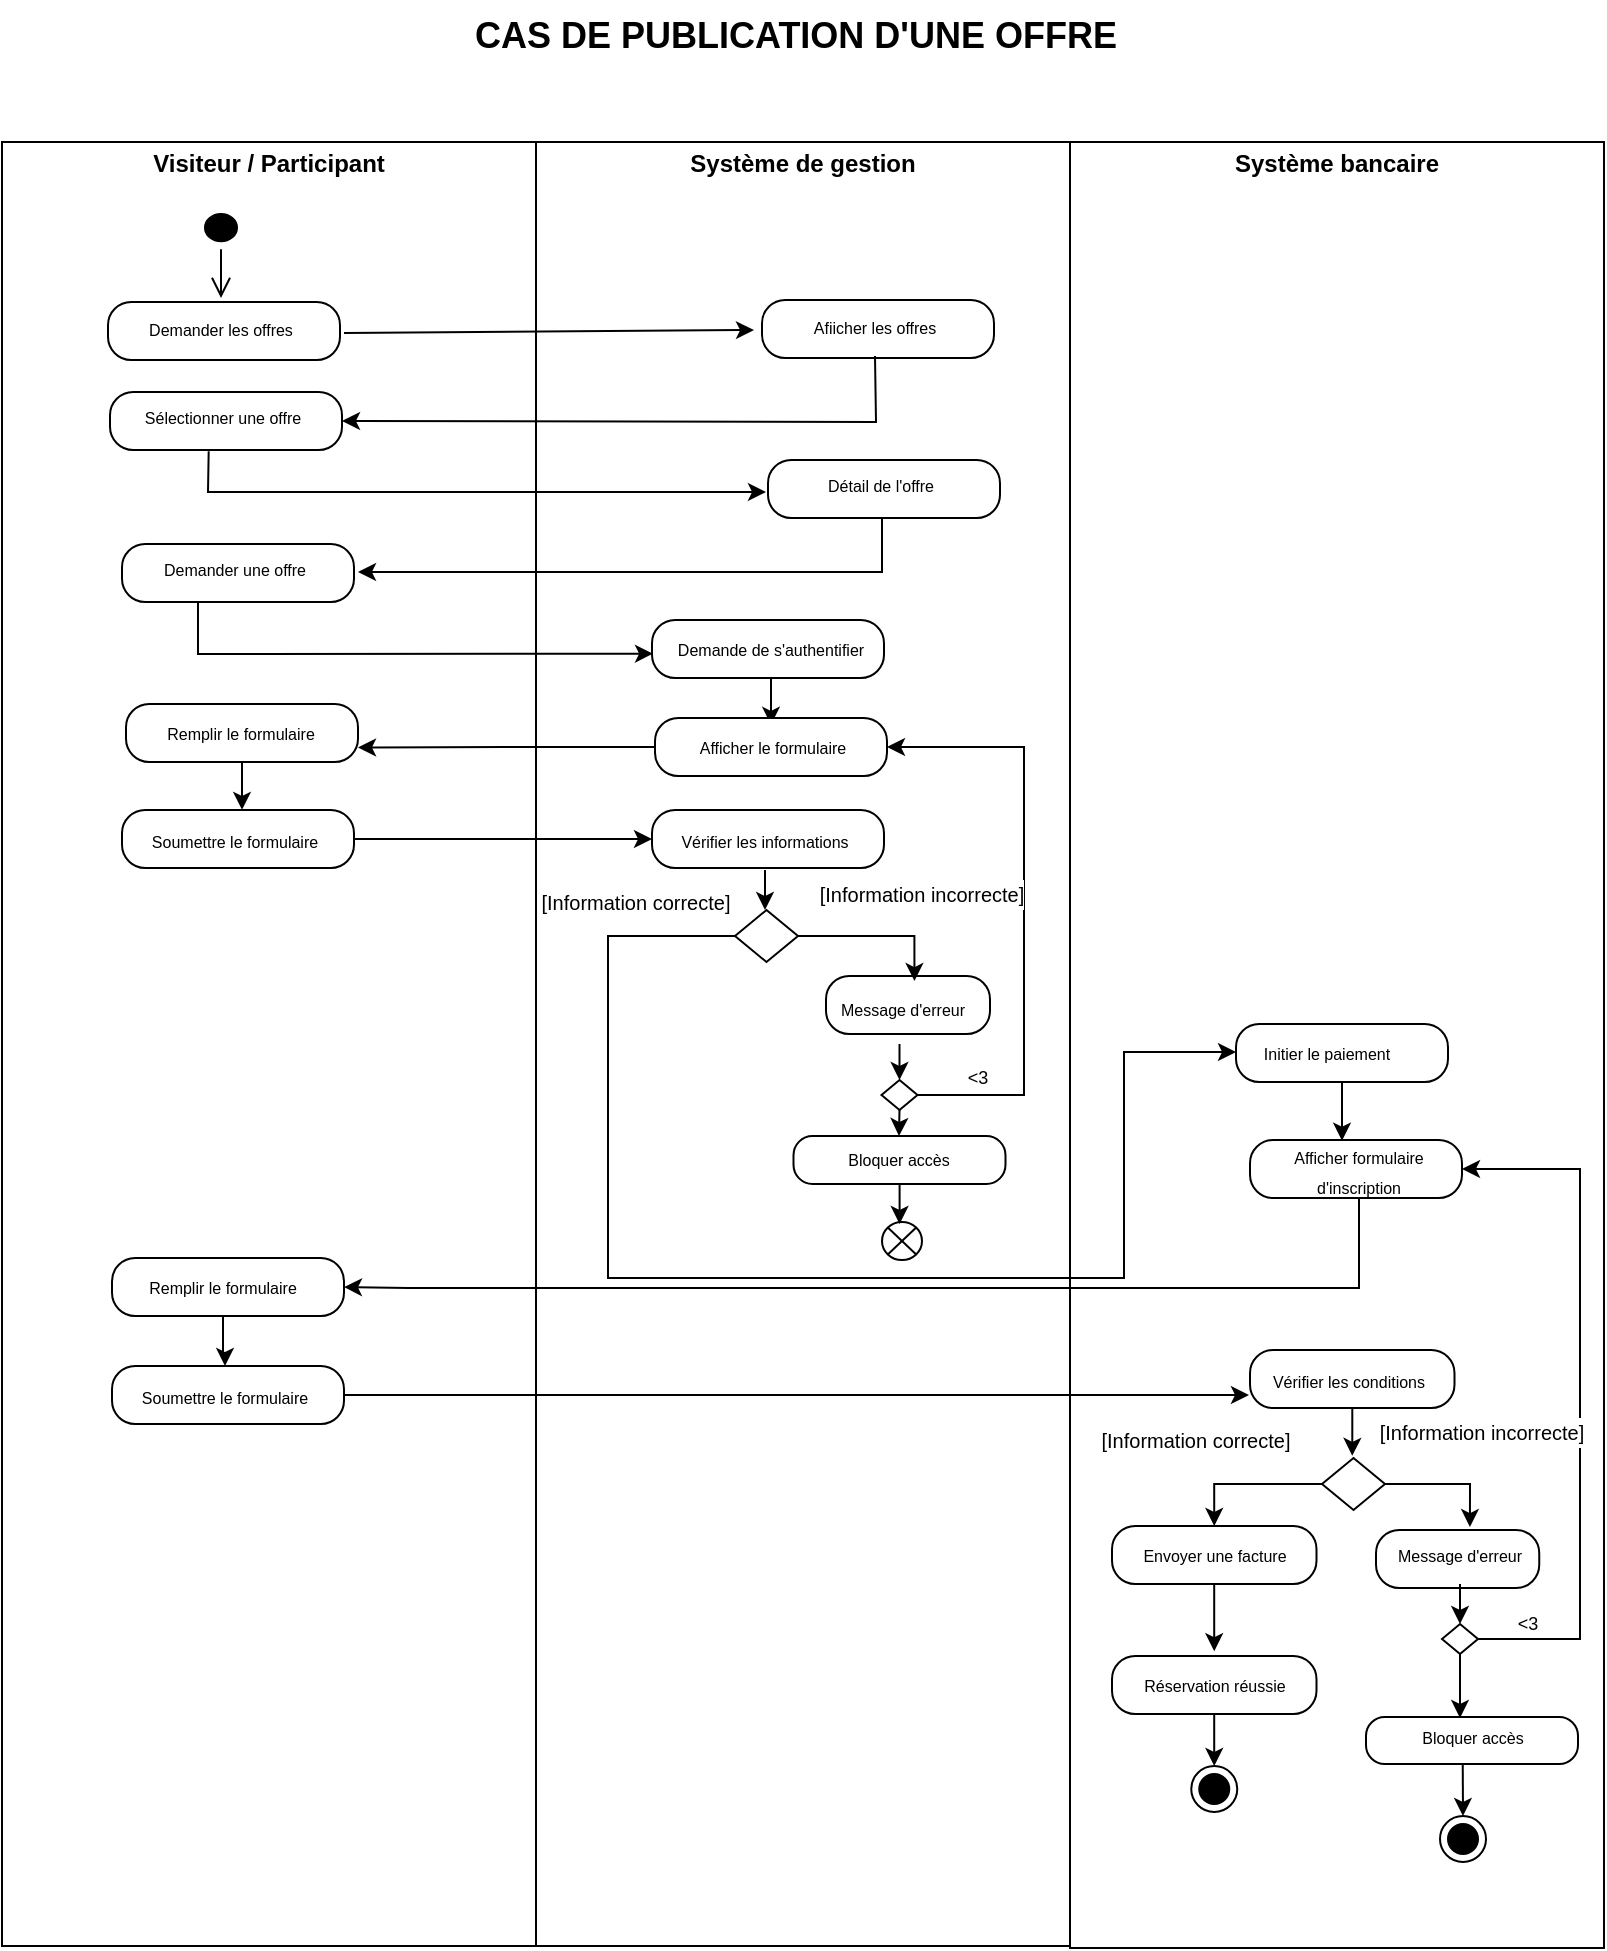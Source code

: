 <mxfile version="26.2.14">
  <diagram name="Page-1" id="e7e014a7-5840-1c2e-5031-d8a46d1fe8dd">
    <mxGraphModel dx="1299" dy="779" grid="0" gridSize="10" guides="1" tooltips="1" connect="1" arrows="1" fold="1" page="1" pageScale="1" pageWidth="827" pageHeight="1169" background="none" math="0" shadow="0">
      <root>
        <mxCell id="0" />
        <mxCell id="1" parent="0" />
        <mxCell id="_ejCU_rRlJFC165mmWsl-280" value="" style="rounded=1;whiteSpace=wrap;html=1;arcSize=40;fontColor=#000000;fillColor=light-dark(#FFFFFF,#FFFFFF);strokeColor=light-dark(#000000, #ff9090);fillStyle=solid;pointerEvents=0;align=center;verticalAlign=top;fontFamily=Helvetica;fontSize=12;labelBackgroundColor=light-dark(#000000,#000000);" parent="1" vertex="1">
          <mxGeometry x="829" y="614" width="106" height="29" as="geometry" />
        </mxCell>
        <mxCell id="_ejCU_rRlJFC165mmWsl-41" value="&lt;p style=&quot;margin:0px;margin-top:4px;text-align:center;&quot;&gt;&lt;b&gt;Visiteur / Participant&lt;/b&gt;&lt;/p&gt;" style="verticalAlign=top;align=left;overflow=fill;html=1;whiteSpace=wrap;movable=1;resizable=1;rotatable=1;deletable=1;editable=1;locked=0;connectable=1;" parent="1" vertex="1">
          <mxGeometry x="431" y="115" width="267" height="902" as="geometry" />
        </mxCell>
        <mxCell id="_ejCU_rRlJFC165mmWsl-43" value="&lt;p style=&quot;margin:0px;margin-top:4px;text-align:center;&quot;&gt;&lt;b&gt;Système de gestion&lt;/b&gt;&lt;/p&gt;" style="verticalAlign=top;align=left;overflow=fill;html=1;whiteSpace=wrap;movable=1;resizable=1;rotatable=1;deletable=1;editable=1;locked=0;connectable=1;" parent="1" vertex="1">
          <mxGeometry x="698" y="115" width="267" height="902" as="geometry" />
        </mxCell>
        <mxCell id="_ejCU_rRlJFC165mmWsl-52" value="" style="rounded=1;whiteSpace=wrap;html=1;arcSize=40;fontColor=#000000;fillColor=light-dark(#FFFFFF,#FFFFFF);strokeColor=light-dark(#000000, #ff9090);fillStyle=solid;pointerEvents=0;align=center;verticalAlign=top;fontFamily=Helvetica;fontSize=12;labelBackgroundColor=light-dark(#000000,#000000);" parent="1" vertex="1">
          <mxGeometry x="484" y="195" width="116" height="29" as="geometry" />
        </mxCell>
        <mxCell id="_ejCU_rRlJFC165mmWsl-48" value="" style="group;labelBackgroundColor=light-dark(#000000,#000000);fillColor=none;fillStyle=solid;imageAspect=1;" parent="1" vertex="1" connectable="0">
          <mxGeometry x="533" y="147" width="40" height="76" as="geometry" />
        </mxCell>
        <mxCell id="_ejCU_rRlJFC165mmWsl-46" value="" style="ellipse;html=1;shape=startState;fillColor=#000000;strokeColor=light-dark(#000000,#000000);labelBorderColor=default;" parent="_ejCU_rRlJFC165mmWsl-48" vertex="1">
          <mxGeometry x="-4.5" width="24" height="21.667" as="geometry" />
        </mxCell>
        <mxCell id="_ejCU_rRlJFC165mmWsl-47" value="" style="edgeStyle=orthogonalEdgeStyle;html=1;verticalAlign=bottom;endArrow=open;endSize=8;strokeColor=#000000;rounded=0;entryX=0.5;entryY=0;entryDx=0;entryDy=0;" parent="_ejCU_rRlJFC165mmWsl-48" source="_ejCU_rRlJFC165mmWsl-46" target="_ejCU_rRlJFC165mmWsl-54" edge="1">
          <mxGeometry relative="1" as="geometry">
            <mxPoint x="11" y="39" as="targetPoint" />
          </mxGeometry>
        </mxCell>
        <mxCell id="_ejCU_rRlJFC165mmWsl-54" value="&lt;font style=&quot;font-size: 8px;&quot;&gt;Demander les offres&lt;/font&gt;" style="text;html=1;align=center;verticalAlign=middle;whiteSpace=wrap;rounded=0;fontFamily=Helvetica;fontSize=12;fontColor=default;labelBackgroundColor=none;" parent="_ejCU_rRlJFC165mmWsl-48" vertex="1">
          <mxGeometry x="-39" y="46" width="93" height="30" as="geometry" />
        </mxCell>
        <mxCell id="_ejCU_rRlJFC165mmWsl-56" value="" style="endArrow=classic;html=1;rounded=0;fontFamily=Helvetica;fontSize=12;fontColor=default;labelBackgroundColor=light-dark(#000000,#000000);exitX=1;exitY=0.5;exitDx=0;exitDy=0;" parent="1" edge="1">
          <mxGeometry width="50" height="50" relative="1" as="geometry">
            <mxPoint x="602" y="210.5" as="sourcePoint" />
            <mxPoint x="807" y="209" as="targetPoint" />
          </mxGeometry>
        </mxCell>
        <mxCell id="_ejCU_rRlJFC165mmWsl-57" value="" style="rounded=1;whiteSpace=wrap;html=1;arcSize=40;fontColor=#000000;fillColor=light-dark(#FFFFFF,#FFFFFF);strokeColor=light-dark(#000000, #ff9090);fillStyle=solid;pointerEvents=0;align=center;verticalAlign=top;fontFamily=Helvetica;fontSize=12;labelBackgroundColor=light-dark(#000000,#000000);" parent="1" vertex="1">
          <mxGeometry x="811" y="194" width="116" height="29" as="geometry" />
        </mxCell>
        <mxCell id="_ejCU_rRlJFC165mmWsl-58" value="&lt;font style=&quot;font-size: 8px;&quot;&gt;Afiicher les offres&lt;/font&gt;" style="text;html=1;align=center;verticalAlign=middle;whiteSpace=wrap;rounded=0;fontFamily=Helvetica;fontSize=12;fontColor=default;labelBackgroundColor=none;" parent="1" vertex="1">
          <mxGeometry x="821" y="192" width="93" height="30" as="geometry" />
        </mxCell>
        <mxCell id="_ejCU_rRlJFC165mmWsl-59" value="" style="rounded=1;whiteSpace=wrap;html=1;arcSize=40;fontColor=#000000;fillColor=light-dark(#FFFFFF,#FFFFFF);strokeColor=light-dark(#000000, #ff9090);fillStyle=solid;pointerEvents=0;align=center;verticalAlign=top;fontFamily=Helvetica;fontSize=12;labelBackgroundColor=light-dark(#000000,#000000);" parent="1" vertex="1">
          <mxGeometry x="485" y="240" width="116" height="29" as="geometry" />
        </mxCell>
        <mxCell id="_ejCU_rRlJFC165mmWsl-60" value="&lt;font style=&quot;font-size: 8px;&quot;&gt;Sélectionner une offre&lt;/font&gt;" style="text;html=1;align=center;verticalAlign=middle;whiteSpace=wrap;rounded=0;fontFamily=Helvetica;fontSize=12;fontColor=default;labelBackgroundColor=none;" parent="1" vertex="1">
          <mxGeometry x="495" y="237" width="93" height="30" as="geometry" />
        </mxCell>
        <mxCell id="_ejCU_rRlJFC165mmWsl-62" value="" style="endArrow=classic;html=1;rounded=0;fontFamily=Helvetica;fontSize=12;fontColor=default;labelBackgroundColor=light-dark(#000000,#000000);entryX=1;entryY=0.5;entryDx=0;entryDy=0;exitX=0.5;exitY=1;exitDx=0;exitDy=0;" parent="1" source="_ejCU_rRlJFC165mmWsl-58" target="_ejCU_rRlJFC165mmWsl-59" edge="1">
          <mxGeometry width="50" height="50" relative="1" as="geometry">
            <mxPoint x="755" y="327" as="sourcePoint" />
            <mxPoint x="805" y="277" as="targetPoint" />
            <Array as="points">
              <mxPoint x="868" y="255" />
            </Array>
          </mxGeometry>
        </mxCell>
        <mxCell id="_ejCU_rRlJFC165mmWsl-63" value="" style="endArrow=classic;html=1;rounded=0;fontFamily=Helvetica;fontSize=12;fontColor=default;labelBackgroundColor=light-dark(#000000,#000000);exitX=0.423;exitY=1.087;exitDx=0;exitDy=0;exitPerimeter=0;" parent="1" source="_ejCU_rRlJFC165mmWsl-60" edge="1">
          <mxGeometry width="50" height="50" relative="1" as="geometry">
            <mxPoint x="548.998" y="289" as="sourcePoint" />
            <mxPoint x="813" y="290" as="targetPoint" />
            <Array as="points">
              <mxPoint x="534" y="290" />
            </Array>
          </mxGeometry>
        </mxCell>
        <mxCell id="_ejCU_rRlJFC165mmWsl-64" value="" style="rounded=1;whiteSpace=wrap;html=1;arcSize=40;fontColor=#000000;fillColor=light-dark(#FFFFFF,#FFFFFF);strokeColor=light-dark(#000000, #ff9090);fillStyle=solid;pointerEvents=0;align=center;verticalAlign=top;fontFamily=Helvetica;fontSize=12;labelBackgroundColor=light-dark(#000000,#000000);" parent="1" vertex="1">
          <mxGeometry x="814" y="274" width="116" height="29" as="geometry" />
        </mxCell>
        <mxCell id="_ejCU_rRlJFC165mmWsl-65" value="&lt;font style=&quot;font-size: 8px;&quot;&gt;Détail de l&#39;offre&lt;/font&gt;" style="text;html=1;align=center;verticalAlign=middle;whiteSpace=wrap;rounded=0;fontFamily=Helvetica;fontSize=12;fontColor=default;labelBackgroundColor=none;" parent="1" vertex="1">
          <mxGeometry x="824" y="271" width="93" height="30" as="geometry" />
        </mxCell>
        <mxCell id="_ejCU_rRlJFC165mmWsl-67" value="" style="endArrow=classic;html=1;rounded=0;fontFamily=Helvetica;fontSize=12;fontColor=default;labelBackgroundColor=light-dark(#000000,#000000);" parent="1" edge="1">
          <mxGeometry width="50" height="50" relative="1" as="geometry">
            <mxPoint x="871" y="303" as="sourcePoint" />
            <mxPoint x="609" y="330" as="targetPoint" />
            <Array as="points">
              <mxPoint x="871" y="330" />
            </Array>
          </mxGeometry>
        </mxCell>
        <mxCell id="_ejCU_rRlJFC165mmWsl-68" value="" style="rounded=1;whiteSpace=wrap;html=1;arcSize=40;fontColor=#000000;fillColor=light-dark(#FFFFFF,#FFFFFF);strokeColor=light-dark(#000000, #ff9090);fillStyle=solid;pointerEvents=0;align=center;verticalAlign=top;fontFamily=Helvetica;fontSize=12;labelBackgroundColor=light-dark(#000000,#000000);" parent="1" vertex="1">
          <mxGeometry x="491" y="316" width="116" height="29" as="geometry" />
        </mxCell>
        <mxCell id="_ejCU_rRlJFC165mmWsl-69" value="&lt;font style=&quot;font-size: 8px;&quot;&gt;Demander une offre&lt;/font&gt;" style="text;html=1;align=center;verticalAlign=middle;whiteSpace=wrap;rounded=0;fontFamily=Helvetica;fontSize=12;fontColor=default;labelBackgroundColor=none;" parent="1" vertex="1">
          <mxGeometry x="501" y="313" width="93" height="30" as="geometry" />
        </mxCell>
        <mxCell id="_ejCU_rRlJFC165mmWsl-70" value="" style="endArrow=classic;html=1;rounded=0;fontFamily=Helvetica;fontSize=12;fontColor=default;labelBackgroundColor=light-dark(#000000,#000000);exitX=0.301;exitY=1.067;exitDx=0;exitDy=0;exitPerimeter=0;" parent="1" source="_ejCU_rRlJFC165mmWsl-69" edge="1">
          <mxGeometry width="50" height="50" relative="1" as="geometry">
            <mxPoint x="478.003" y="343.0" as="sourcePoint" />
            <mxPoint x="756.5" y="370.82" as="targetPoint" />
            <Array as="points">
              <mxPoint x="529" y="371" />
            </Array>
          </mxGeometry>
        </mxCell>
        <mxCell id="_ejCU_rRlJFC165mmWsl-71" value="" style="rounded=1;whiteSpace=wrap;html=1;arcSize=40;fontColor=#000000;fillColor=light-dark(#FFFFFF,#FFFFFF);strokeColor=light-dark(#000000, #ff9090);fillStyle=solid;pointerEvents=0;align=center;verticalAlign=top;fontFamily=Helvetica;fontSize=12;labelBackgroundColor=light-dark(#000000,#000000);" parent="1" vertex="1">
          <mxGeometry x="756" y="354" width="116" height="29" as="geometry" />
        </mxCell>
        <mxCell id="_ejCU_rRlJFC165mmWsl-219" style="edgeStyle=orthogonalEdgeStyle;rounded=0;orthogonalLoop=1;jettySize=auto;html=1;fontFamily=Helvetica;fontSize=12;fontColor=default;labelBackgroundColor=light-dark(#000000,#000000);" parent="1" source="_ejCU_rRlJFC165mmWsl-72" edge="1">
          <mxGeometry relative="1" as="geometry">
            <mxPoint x="815.5" y="406.406" as="targetPoint" />
          </mxGeometry>
        </mxCell>
        <mxCell id="_ejCU_rRlJFC165mmWsl-72" value="&lt;font style=&quot;font-size: 8px;&quot;&gt;Demande de s&#39;authentifier&lt;/font&gt;" style="text;html=1;align=center;verticalAlign=middle;whiteSpace=wrap;rounded=0;fontFamily=Helvetica;fontSize=12;fontColor=default;labelBackgroundColor=none;" parent="1" vertex="1">
          <mxGeometry x="764" y="353" width="103" height="30" as="geometry" />
        </mxCell>
        <mxCell id="_ejCU_rRlJFC165mmWsl-223" style="edgeStyle=orthogonalEdgeStyle;rounded=0;orthogonalLoop=1;jettySize=auto;html=1;fontFamily=Helvetica;fontSize=12;fontColor=default;labelBackgroundColor=light-dark(#000000,#000000);" parent="1" source="_ejCU_rRlJFC165mmWsl-79" edge="1">
          <mxGeometry relative="1" as="geometry">
            <mxPoint x="551.0" y="448.935" as="targetPoint" />
          </mxGeometry>
        </mxCell>
        <mxCell id="_ejCU_rRlJFC165mmWsl-79" value="" style="rounded=1;whiteSpace=wrap;html=1;arcSize=40;fontColor=#000000;fillColor=light-dark(#FFFFFF,#FFFFFF);strokeColor=light-dark(#000000, #ff9090);fillStyle=solid;pointerEvents=0;align=center;verticalAlign=top;fontFamily=Helvetica;fontSize=12;labelBackgroundColor=light-dark(#000000,#000000);" parent="1" vertex="1">
          <mxGeometry x="493" y="396" width="116" height="29" as="geometry" />
        </mxCell>
        <mxCell id="_ejCU_rRlJFC165mmWsl-80" value="&lt;font style=&quot;font-size: 8px;&quot;&gt;Remplir le formulaire&lt;/font&gt;" style="text;html=1;align=center;verticalAlign=middle;whiteSpace=wrap;rounded=0;fontFamily=Helvetica;fontSize=12;fontColor=default;labelBackgroundColor=none;" parent="1" vertex="1">
          <mxGeometry x="503.5" y="395" width="93" height="30" as="geometry" />
        </mxCell>
        <mxCell id="_ejCU_rRlJFC165mmWsl-95" value="" style="rounded=1;whiteSpace=wrap;html=1;arcSize=40;fontColor=#000000;fillColor=light-dark(#FFFFFF,#FFFFFF);strokeColor=light-dark(#000000, #ff9090);fillStyle=solid;pointerEvents=0;align=center;verticalAlign=top;fontFamily=Helvetica;fontSize=12;labelBackgroundColor=light-dark(#000000,#000000);" parent="1" vertex="1">
          <mxGeometry x="486" y="673" width="116" height="29" as="geometry" />
        </mxCell>
        <mxCell id="_ejCU_rRlJFC165mmWsl-114" style="edgeStyle=orthogonalEdgeStyle;rounded=0;orthogonalLoop=1;jettySize=auto;html=1;fontFamily=Helvetica;fontSize=12;fontColor=default;labelBackgroundColor=light-dark(#000000,#000000);entryX=0.5;entryY=0;entryDx=0;entryDy=0;" parent="1" source="_ejCU_rRlJFC165mmWsl-93" target="_ejCU_rRlJFC165mmWsl-113" edge="1">
          <mxGeometry relative="1" as="geometry">
            <mxPoint x="541.5" y="733.421" as="targetPoint" />
          </mxGeometry>
        </mxCell>
        <mxCell id="_ejCU_rRlJFC165mmWsl-93" value="&lt;font style=&quot;font-size: 8px;&quot;&gt;Remplir le formulaire&lt;/font&gt;" style="text;html=1;align=center;verticalAlign=middle;whiteSpace=wrap;rounded=0;fontFamily=Helvetica;fontSize=12;fontColor=default;labelBackgroundColor=none;" parent="1" vertex="1">
          <mxGeometry x="495" y="672" width="93" height="30" as="geometry" />
        </mxCell>
        <mxCell id="_ejCU_rRlJFC165mmWsl-112" value="" style="rounded=1;whiteSpace=wrap;html=1;arcSize=40;fontColor=#000000;fillColor=light-dark(#FFFFFF,#FFFFFF);strokeColor=light-dark(#000000, #ff9090);fillStyle=solid;pointerEvents=0;align=center;verticalAlign=top;fontFamily=Helvetica;fontSize=12;labelBackgroundColor=light-dark(#000000,#000000);" parent="1" vertex="1">
          <mxGeometry x="486" y="727" width="116" height="29" as="geometry" />
        </mxCell>
        <mxCell id="_ejCU_rRlJFC165mmWsl-113" value="&lt;font style=&quot;font-size: 8px;&quot;&gt;Soumettre le formulaire&lt;/font&gt;" style="text;html=1;align=center;verticalAlign=middle;whiteSpace=wrap;rounded=0;fontFamily=Helvetica;fontSize=12;fontColor=default;labelBackgroundColor=none;" parent="1" vertex="1">
          <mxGeometry x="496" y="727" width="93" height="30" as="geometry" />
        </mxCell>
        <mxCell id="_ejCU_rRlJFC165mmWsl-120" value="&lt;p style=&quot;margin:0px;margin-top:4px;text-align:center;&quot;&gt;&lt;b&gt;Système bancaire&lt;/b&gt;&lt;/p&gt;" style="verticalAlign=top;align=left;overflow=fill;html=1;whiteSpace=wrap;movable=1;resizable=1;rotatable=1;deletable=1;editable=1;locked=0;connectable=1;" parent="1" vertex="1">
          <mxGeometry x="965" y="115" width="267" height="903" as="geometry" />
        </mxCell>
        <mxCell id="_ejCU_rRlJFC165mmWsl-173" style="edgeStyle=orthogonalEdgeStyle;rounded=0;orthogonalLoop=1;jettySize=auto;html=1;fontFamily=Helvetica;fontSize=12;fontColor=default;labelBackgroundColor=light-dark(#000000,#000000);" parent="1" source="_ejCU_rRlJFC165mmWsl-167" edge="1">
          <mxGeometry relative="1" as="geometry">
            <mxPoint x="1101.0" y="614.365" as="targetPoint" />
          </mxGeometry>
        </mxCell>
        <mxCell id="_ejCU_rRlJFC165mmWsl-167" value="" style="rounded=1;whiteSpace=wrap;html=1;arcSize=40;fontColor=#000000;fillColor=light-dark(#FFFFFF,#FFFFFF);strokeColor=light-dark(#000000, #ff9090);fillStyle=solid;pointerEvents=0;align=center;verticalAlign=top;fontFamily=Helvetica;fontSize=12;labelBackgroundColor=light-dark(#000000,#000000);" parent="1" vertex="1">
          <mxGeometry x="1048" y="556" width="106" height="29" as="geometry" />
        </mxCell>
        <mxCell id="_ejCU_rRlJFC165mmWsl-168" value="&lt;font style=&quot;font-size: 8px;&quot;&gt;Initier le paiement&lt;/font&gt;" style="text;html=1;align=center;verticalAlign=middle;whiteSpace=wrap;rounded=0;fontFamily=Helvetica;fontSize=12;fontColor=default;labelBackgroundColor=none;" parent="1" vertex="1">
          <mxGeometry x="1048" y="555" width="91" height="30" as="geometry" />
        </mxCell>
        <mxCell id="_ejCU_rRlJFC165mmWsl-201" style="edgeStyle=orthogonalEdgeStyle;rounded=0;orthogonalLoop=1;jettySize=auto;html=1;fontFamily=Helvetica;fontSize=12;fontColor=default;labelBackgroundColor=light-dark(#000000,#000000);exitX=0.5;exitY=1;exitDx=0;exitDy=0;entryX=1;entryY=0.5;entryDx=0;entryDy=0;" parent="1" source="_ejCU_rRlJFC165mmWsl-170" target="_ejCU_rRlJFC165mmWsl-95" edge="1">
          <mxGeometry relative="1" as="geometry">
            <mxPoint x="642" y="696" as="targetPoint" />
            <mxPoint x="1110.62" y="653.867" as="sourcePoint" />
            <Array as="points">
              <mxPoint x="1109" y="688" />
              <mxPoint x="634" y="688" />
            </Array>
          </mxGeometry>
        </mxCell>
        <mxCell id="_ejCU_rRlJFC165mmWsl-172" value="" style="rounded=1;whiteSpace=wrap;html=1;arcSize=40;fontColor=#000000;fillColor=light-dark(#FFFFFF,#FFFFFF);strokeColor=light-dark(#000000, #ff9090);fillStyle=solid;pointerEvents=0;align=center;verticalAlign=top;fontFamily=Helvetica;fontSize=12;labelBackgroundColor=light-dark(#000000,#000000);" parent="1" vertex="1">
          <mxGeometry x="1055" y="614" width="106" height="29" as="geometry" />
        </mxCell>
        <mxCell id="_ejCU_rRlJFC165mmWsl-170" value="&lt;font style=&quot;font-size: 8px;&quot;&gt;Afficher formulaire d&#39;inscription&lt;/font&gt;" style="text;html=1;align=center;verticalAlign=middle;whiteSpace=wrap;rounded=0;fontFamily=Helvetica;fontSize=12;fontColor=default;labelBackgroundColor=none;" parent="1" vertex="1">
          <mxGeometry x="1058" y="616" width="103" height="25" as="geometry" />
        </mxCell>
        <mxCell id="_ejCU_rRlJFC165mmWsl-188" value="&lt;font style=&quot;font-size: 9px;&quot;&gt;&amp;lt;3&lt;/font&gt;" style="text;html=1;align=center;verticalAlign=middle;whiteSpace=wrap;rounded=0;fontFamily=Helvetica;fontSize=12;labelBackgroundColor=light-dark(#ffffff, #000000);fillColor=light-dark(#ffffff, #ededed);" parent="1" vertex="1">
          <mxGeometry x="898" y="575" width="41.5" height="13" as="geometry" />
        </mxCell>
        <mxCell id="_ejCU_rRlJFC165mmWsl-259" style="edgeStyle=orthogonalEdgeStyle;rounded=0;orthogonalLoop=1;jettySize=auto;html=1;fontFamily=Helvetica;fontSize=12;fontColor=default;labelBackgroundColor=light-dark(#000000,#000000);" parent="1" source="_ejCU_rRlJFC165mmWsl-203" edge="1">
          <mxGeometry relative="1" as="geometry">
            <mxPoint x="1106.125" y="771.923" as="targetPoint" />
          </mxGeometry>
        </mxCell>
        <mxCell id="_ejCU_rRlJFC165mmWsl-203" value="" style="rounded=1;whiteSpace=wrap;html=1;arcSize=40;fontColor=#000000;fillColor=light-dark(#FFFFFF,#FFFFFF);strokeColor=light-dark(#000000, #ff9090);fillStyle=solid;pointerEvents=0;align=center;verticalAlign=top;fontFamily=Helvetica;fontSize=12;labelBackgroundColor=light-dark(#000000,#000000);" parent="1" vertex="1">
          <mxGeometry x="1055" y="719" width="102.25" height="29" as="geometry" />
        </mxCell>
        <mxCell id="_ejCU_rRlJFC165mmWsl-205" value="&lt;font style=&quot;font-size: 8px;&quot;&gt;Vérifier les conditions&lt;/font&gt;" style="text;html=1;align=center;verticalAlign=middle;whiteSpace=wrap;rounded=0;fontFamily=Helvetica;fontSize=12;fontColor=default;labelBackgroundColor=none;" parent="1" vertex="1">
          <mxGeometry x="1058" y="723" width="93" height="21" as="geometry" />
        </mxCell>
        <mxCell id="_ejCU_rRlJFC165mmWsl-222" style="edgeStyle=orthogonalEdgeStyle;rounded=0;orthogonalLoop=1;jettySize=auto;html=1;entryX=1;entryY=0.75;entryDx=0;entryDy=0;fontFamily=Helvetica;fontSize=12;fontColor=default;labelBackgroundColor=light-dark(#000000,#000000);" parent="1" source="_ejCU_rRlJFC165mmWsl-220" target="_ejCU_rRlJFC165mmWsl-79" edge="1">
          <mxGeometry relative="1" as="geometry" />
        </mxCell>
        <mxCell id="_ejCU_rRlJFC165mmWsl-220" value="" style="rounded=1;whiteSpace=wrap;html=1;arcSize=40;fontColor=#000000;fillColor=light-dark(#FFFFFF,#FFFFFF);strokeColor=light-dark(#000000, #ff9090);fillStyle=solid;pointerEvents=0;align=center;verticalAlign=top;fontFamily=Helvetica;fontSize=12;labelBackgroundColor=light-dark(#000000,#000000);" parent="1" vertex="1">
          <mxGeometry x="757.5" y="403" width="116" height="29" as="geometry" />
        </mxCell>
        <mxCell id="_ejCU_rRlJFC165mmWsl-221" value="&lt;font style=&quot;font-size: 8px;&quot;&gt;Afficher le formulaire&lt;/font&gt;" style="text;html=1;align=center;verticalAlign=middle;whiteSpace=wrap;rounded=0;fontFamily=Helvetica;fontSize=12;fontColor=default;labelBackgroundColor=none;" parent="1" vertex="1">
          <mxGeometry x="764.5" y="402" width="103" height="30" as="geometry" />
        </mxCell>
        <mxCell id="_ejCU_rRlJFC165mmWsl-234" style="edgeStyle=orthogonalEdgeStyle;rounded=0;orthogonalLoop=1;jettySize=auto;html=1;entryX=0;entryY=0.5;entryDx=0;entryDy=0;fontFamily=Helvetica;fontSize=12;fontColor=default;labelBackgroundColor=light-dark(#000000,#000000);" parent="1" source="_ejCU_rRlJFC165mmWsl-227" target="_ejCU_rRlJFC165mmWsl-232" edge="1">
          <mxGeometry relative="1" as="geometry" />
        </mxCell>
        <mxCell id="_ejCU_rRlJFC165mmWsl-227" value="" style="rounded=1;whiteSpace=wrap;html=1;arcSize=40;fontColor=#000000;fillColor=light-dark(#FFFFFF,#FFFFFF);strokeColor=light-dark(#000000, #ff9090);fillStyle=solid;pointerEvents=0;align=center;verticalAlign=top;fontFamily=Helvetica;fontSize=12;labelBackgroundColor=light-dark(#000000,#000000);" parent="1" vertex="1">
          <mxGeometry x="491" y="449" width="116" height="29" as="geometry" />
        </mxCell>
        <mxCell id="_ejCU_rRlJFC165mmWsl-228" value="&lt;font style=&quot;font-size: 8px;&quot;&gt;Soumettre le formulaire&lt;/font&gt;" style="text;html=1;align=center;verticalAlign=middle;whiteSpace=wrap;rounded=0;fontFamily=Helvetica;fontSize=12;fontColor=default;labelBackgroundColor=none;" parent="1" vertex="1">
          <mxGeometry x="501" y="449" width="93" height="30" as="geometry" />
        </mxCell>
        <mxCell id="_ejCU_rRlJFC165mmWsl-232" value="" style="rounded=1;whiteSpace=wrap;html=1;arcSize=40;fontColor=#000000;fillColor=light-dark(#FFFFFF,#FFFFFF);strokeColor=light-dark(#000000, #ff9090);fillStyle=solid;pointerEvents=0;align=center;verticalAlign=top;fontFamily=Helvetica;fontSize=12;labelBackgroundColor=light-dark(#000000,#000000);" parent="1" vertex="1">
          <mxGeometry x="756" y="449" width="116" height="29" as="geometry" />
        </mxCell>
        <mxCell id="_ejCU_rRlJFC165mmWsl-248" style="edgeStyle=orthogonalEdgeStyle;rounded=0;orthogonalLoop=1;jettySize=auto;html=1;entryX=0.5;entryY=0;entryDx=0;entryDy=0;fontFamily=Helvetica;fontSize=12;fontColor=default;labelBackgroundColor=light-dark(#000000,#000000);" parent="1" source="_ejCU_rRlJFC165mmWsl-233" target="_ejCU_rRlJFC165mmWsl-235" edge="1">
          <mxGeometry relative="1" as="geometry" />
        </mxCell>
        <mxCell id="_ejCU_rRlJFC165mmWsl-233" value="&lt;font style=&quot;font-size: 8px;&quot;&gt;Vérifier les informations&lt;/font&gt;" style="text;html=1;align=center;verticalAlign=middle;whiteSpace=wrap;rounded=0;fontFamily=Helvetica;fontSize=12;fontColor=default;labelBackgroundColor=none;" parent="1" vertex="1">
          <mxGeometry x="766" y="449" width="93" height="30" as="geometry" />
        </mxCell>
        <mxCell id="_ejCU_rRlJFC165mmWsl-253" style="edgeStyle=orthogonalEdgeStyle;rounded=0;orthogonalLoop=1;jettySize=auto;html=1;entryX=0;entryY=0.5;entryDx=0;entryDy=0;fontFamily=Helvetica;fontSize=12;fontColor=default;labelBackgroundColor=light-dark(#000000,#000000);exitX=0;exitY=0.5;exitDx=0;exitDy=0;" parent="1" edge="1">
          <mxGeometry relative="1" as="geometry">
            <mxPoint x="797.5" y="512.03" as="sourcePoint" />
            <mxPoint x="1048" y="570.03" as="targetPoint" />
            <Array as="points">
              <mxPoint x="734" y="512" />
              <mxPoint x="734" y="683" />
              <mxPoint x="992" y="683" />
              <mxPoint x="992" y="570" />
            </Array>
          </mxGeometry>
        </mxCell>
        <mxCell id="_ejCU_rRlJFC165mmWsl-235" value="" style="rhombus;whiteSpace=wrap;html=1;fontColor=#000000;fillColor=#FFFFFF;strokeColor=#000000;fillStyle=solid;pointerEvents=0;align=center;verticalAlign=top;fontFamily=Helvetica;fontSize=12;labelBackgroundColor=light-dark(#000000,#000000);" parent="1" vertex="1">
          <mxGeometry x="797.5" y="499" width="31.5" height="26" as="geometry" />
        </mxCell>
        <mxCell id="_ejCU_rRlJFC165mmWsl-237" value="" style="rounded=1;whiteSpace=wrap;html=1;arcSize=40;fontColor=#000000;fillColor=light-dark(#FFFFFF,#FFFFFF);strokeColor=light-dark(#000000, #ff9090);fillStyle=solid;pointerEvents=0;align=center;verticalAlign=top;fontFamily=Helvetica;fontSize=12;labelBackgroundColor=light-dark(#000000,#000000);" parent="1" vertex="1">
          <mxGeometry x="843" y="532" width="82" height="29" as="geometry" />
        </mxCell>
        <mxCell id="_ejCU_rRlJFC165mmWsl-238" style="edgeStyle=orthogonalEdgeStyle;rounded=0;orthogonalLoop=1;jettySize=auto;html=1;fontFamily=Helvetica;fontSize=12;fontColor=default;labelBackgroundColor=light-dark(#000000,#000000);" parent="1" edge="1">
          <mxGeometry relative="1" as="geometry">
            <mxPoint x="879.75" y="584" as="targetPoint" />
            <mxPoint x="879.75" y="566" as="sourcePoint" />
          </mxGeometry>
        </mxCell>
        <mxCell id="_ejCU_rRlJFC165mmWsl-239" value="&lt;font style=&quot;font-size: 8px;&quot;&gt;Message d&#39;erreur&lt;/font&gt;" style="text;html=1;align=center;verticalAlign=middle;whiteSpace=wrap;rounded=0;fontFamily=Helvetica;fontSize=12;fontColor=default;labelBackgroundColor=none;" parent="1" vertex="1">
          <mxGeometry x="834.5" y="533" width="93" height="30" as="geometry" />
        </mxCell>
        <mxCell id="_ejCU_rRlJFC165mmWsl-245" style="edgeStyle=orthogonalEdgeStyle;rounded=0;orthogonalLoop=1;jettySize=auto;html=1;exitX=0.5;exitY=1;exitDx=0;exitDy=0;entryX=0.5;entryY=0;entryDx=0;entryDy=0;fontFamily=Helvetica;fontSize=12;fontColor=default;labelBackgroundColor=light-dark(#000000,#000000);" parent="1" source="_ejCU_rRlJFC165mmWsl-246" edge="1">
          <mxGeometry relative="1" as="geometry">
            <mxPoint x="880.75" y="603" as="sourcePoint" />
            <mxPoint x="879.5" y="612" as="targetPoint" />
          </mxGeometry>
        </mxCell>
        <mxCell id="_ejCU_rRlJFC165mmWsl-250" style="edgeStyle=orthogonalEdgeStyle;rounded=0;orthogonalLoop=1;jettySize=auto;html=1;entryX=1;entryY=0.5;entryDx=0;entryDy=0;fontFamily=Helvetica;fontSize=12;fontColor=default;labelBackgroundColor=light-dark(#000000,#000000);" parent="1" source="_ejCU_rRlJFC165mmWsl-246" target="_ejCU_rRlJFC165mmWsl-220" edge="1">
          <mxGeometry relative="1" as="geometry">
            <Array as="points">
              <mxPoint x="942" y="591" />
              <mxPoint x="942" y="417" />
            </Array>
          </mxGeometry>
        </mxCell>
        <mxCell id="_ejCU_rRlJFC165mmWsl-246" value="" style="rhombus;whiteSpace=wrap;html=1;fontColor=#000000;fillColor=#FFFFFF;strokeColor=#000000;fillStyle=solid;pointerEvents=0;align=center;verticalAlign=top;fontFamily=Helvetica;fontSize=12;labelBackgroundColor=light-dark(#000000,#000000);" parent="1" vertex="1">
          <mxGeometry x="870.75" y="584" width="18" height="15" as="geometry" />
        </mxCell>
        <mxCell id="_ejCU_rRlJFC165mmWsl-249" style="edgeStyle=orthogonalEdgeStyle;rounded=0;orthogonalLoop=1;jettySize=auto;html=1;entryX=0.567;entryY=0.051;entryDx=0;entryDy=0;entryPerimeter=0;fontFamily=Helvetica;fontSize=12;fontColor=default;labelBackgroundColor=light-dark(#000000,#000000);" parent="1" source="_ejCU_rRlJFC165mmWsl-235" target="_ejCU_rRlJFC165mmWsl-239" edge="1">
          <mxGeometry relative="1" as="geometry" />
        </mxCell>
        <mxCell id="_ejCU_rRlJFC165mmWsl-255" style="edgeStyle=orthogonalEdgeStyle;rounded=0;orthogonalLoop=1;jettySize=auto;html=1;fontFamily=Helvetica;fontSize=12;fontColor=default;labelBackgroundColor=light-dark(#000000,#000000);" parent="1" source="_ejCU_rRlJFC165mmWsl-112" edge="1">
          <mxGeometry relative="1" as="geometry">
            <mxPoint x="1054.483" y="741.5" as="targetPoint" />
          </mxGeometry>
        </mxCell>
        <mxCell id="_ejCU_rRlJFC165mmWsl-262" style="edgeStyle=orthogonalEdgeStyle;rounded=0;orthogonalLoop=1;jettySize=auto;html=1;entryX=0.5;entryY=0;entryDx=0;entryDy=0;fontFamily=Helvetica;fontSize=12;fontColor=default;labelBackgroundColor=light-dark(#000000,#000000);" parent="1" source="_ejCU_rRlJFC165mmWsl-256" target="_ejCU_rRlJFC165mmWsl-260" edge="1">
          <mxGeometry relative="1" as="geometry" />
        </mxCell>
        <mxCell id="_ejCU_rRlJFC165mmWsl-256" value="" style="rhombus;whiteSpace=wrap;html=1;fontColor=#000000;fillColor=#FFFFFF;strokeColor=#000000;fillStyle=solid;pointerEvents=0;align=center;verticalAlign=top;fontFamily=Helvetica;fontSize=12;labelBackgroundColor=light-dark(#000000,#000000);" parent="1" vertex="1">
          <mxGeometry x="1091" y="773" width="31.5" height="26" as="geometry" />
        </mxCell>
        <mxCell id="_ejCU_rRlJFC165mmWsl-258" style="edgeStyle=orthogonalEdgeStyle;rounded=0;orthogonalLoop=1;jettySize=auto;html=1;entryX=0.567;entryY=0.051;entryDx=0;entryDy=0;entryPerimeter=0;fontFamily=Helvetica;fontSize=12;fontColor=default;labelBackgroundColor=light-dark(#000000,#000000);" parent="1" source="_ejCU_rRlJFC165mmWsl-256" target="_ejCU_rRlJFC165mmWsl-257" edge="1">
          <mxGeometry relative="1" as="geometry" />
        </mxCell>
        <mxCell id="_ejCU_rRlJFC165mmWsl-260" value="" style="rounded=1;whiteSpace=wrap;html=1;arcSize=40;fontColor=#000000;fillColor=light-dark(#FFFFFF,#FFFFFF);strokeColor=light-dark(#000000, #ff9090);fillStyle=solid;pointerEvents=0;align=center;verticalAlign=top;fontFamily=Helvetica;fontSize=12;labelBackgroundColor=light-dark(#000000,#000000);" parent="1" vertex="1">
          <mxGeometry x="986" y="807" width="102.25" height="29" as="geometry" />
        </mxCell>
        <mxCell id="_ejCU_rRlJFC165mmWsl-263" value="" style="rounded=1;whiteSpace=wrap;html=1;arcSize=40;fontColor=#000000;fillColor=light-dark(#FFFFFF,#FFFFFF);strokeColor=light-dark(#000000, #ff9090);fillStyle=solid;pointerEvents=0;align=center;verticalAlign=top;fontFamily=Helvetica;fontSize=12;labelBackgroundColor=light-dark(#000000,#000000);" parent="1" vertex="1">
          <mxGeometry x="1118" y="809" width="81.63" height="29" as="geometry" />
        </mxCell>
        <mxCell id="_ejCU_rRlJFC165mmWsl-276" style="edgeStyle=orthogonalEdgeStyle;rounded=0;orthogonalLoop=1;jettySize=auto;html=1;entryX=1;entryY=0.5;entryDx=0;entryDy=0;fontFamily=Helvetica;fontSize=12;fontColor=default;labelBackgroundColor=light-dark(#000000,#000000);exitX=1;exitY=0.5;exitDx=0;exitDy=0;" parent="1" source="_ejCU_rRlJFC165mmWsl-277" target="_ejCU_rRlJFC165mmWsl-170" edge="1">
          <mxGeometry relative="1" as="geometry">
            <Array as="points">
              <mxPoint x="1220" y="864" />
              <mxPoint x="1220" y="629" />
            </Array>
          </mxGeometry>
        </mxCell>
        <mxCell id="_ejCU_rRlJFC165mmWsl-278" style="edgeStyle=orthogonalEdgeStyle;rounded=0;orthogonalLoop=1;jettySize=auto;html=1;fontFamily=Helvetica;fontSize=12;fontColor=default;labelBackgroundColor=light-dark(#000000,#000000);" parent="1" source="_ejCU_rRlJFC165mmWsl-257" edge="1">
          <mxGeometry relative="1" as="geometry">
            <mxPoint x="1160" y="856.032" as="targetPoint" />
          </mxGeometry>
        </mxCell>
        <mxCell id="_ejCU_rRlJFC165mmWsl-257" value="&lt;font style=&quot;font-size: 8px;&quot;&gt;Message d&#39;erreur&lt;/font&gt;" style="text;html=1;align=center;verticalAlign=middle;whiteSpace=wrap;rounded=0;fontFamily=Helvetica;fontSize=12;fontColor=default;labelBackgroundColor=none;" parent="1" vertex="1">
          <mxGeometry x="1123" y="806" width="74" height="30" as="geometry" />
        </mxCell>
        <mxCell id="_ejCU_rRlJFC165mmWsl-265" style="edgeStyle=orthogonalEdgeStyle;rounded=0;orthogonalLoop=1;jettySize=auto;html=1;fontFamily=Helvetica;fontSize=12;fontColor=default;labelBackgroundColor=light-dark(#000000,#000000);" parent="1" source="_ejCU_rRlJFC165mmWsl-264" edge="1">
          <mxGeometry relative="1" as="geometry">
            <mxPoint x="1037.13" y="869.624" as="targetPoint" />
          </mxGeometry>
        </mxCell>
        <mxCell id="_ejCU_rRlJFC165mmWsl-264" value="&lt;font style=&quot;font-size: 8px;&quot;&gt;Envoyer une facture&lt;/font&gt;" style="text;html=1;align=center;verticalAlign=middle;whiteSpace=wrap;rounded=0;fontFamily=Helvetica;fontSize=12;fontColor=default;labelBackgroundColor=none;" parent="1" vertex="1">
          <mxGeometry x="990.63" y="806" width="93" height="30" as="geometry" />
        </mxCell>
        <mxCell id="_ejCU_rRlJFC165mmWsl-266" value="" style="rounded=1;whiteSpace=wrap;html=1;arcSize=40;fontColor=#000000;fillColor=light-dark(#FFFFFF,#FFFFFF);strokeColor=light-dark(#000000, #ff9090);fillStyle=solid;pointerEvents=0;align=center;verticalAlign=top;fontFamily=Helvetica;fontSize=12;labelBackgroundColor=light-dark(#000000,#000000);" parent="1" vertex="1">
          <mxGeometry x="986" y="872" width="102.25" height="29" as="geometry" />
        </mxCell>
        <mxCell id="_ejCU_rRlJFC165mmWsl-271" style="edgeStyle=orthogonalEdgeStyle;rounded=0;orthogonalLoop=1;jettySize=auto;html=1;entryX=0.5;entryY=0;entryDx=0;entryDy=0;fontFamily=Helvetica;fontSize=12;fontColor=default;labelBackgroundColor=light-dark(#000000,#000000);" parent="1" source="_ejCU_rRlJFC165mmWsl-267" target="_ejCU_rRlJFC165mmWsl-270" edge="1">
          <mxGeometry relative="1" as="geometry" />
        </mxCell>
        <mxCell id="_ejCU_rRlJFC165mmWsl-267" value="&lt;font style=&quot;font-size: 8px;&quot;&gt;Réservation réussie&lt;/font&gt;" style="text;html=1;align=center;verticalAlign=middle;whiteSpace=wrap;rounded=0;fontFamily=Helvetica;fontSize=12;fontColor=default;labelBackgroundColor=none;" parent="1" vertex="1">
          <mxGeometry x="990.63" y="871" width="93" height="30" as="geometry" />
        </mxCell>
        <mxCell id="_ejCU_rRlJFC165mmWsl-270" value="" style="ellipse;html=1;shape=endState;fillColor=#000000;strokeColor=#000000;fillStyle=solid;pointerEvents=0;align=center;verticalAlign=top;fontFamily=Helvetica;fontSize=12;fontColor=default;labelBackgroundColor=light-dark(#000000,#000000);" parent="1" vertex="1">
          <mxGeometry x="1025.63" y="927" width="23" height="23" as="geometry" />
        </mxCell>
        <mxCell id="_ejCU_rRlJFC165mmWsl-277" value="" style="rhombus;whiteSpace=wrap;html=1;fontColor=#000000;fillColor=#FFFFFF;strokeColor=#000000;fillStyle=solid;pointerEvents=0;align=center;verticalAlign=top;fontFamily=Helvetica;fontSize=12;labelBackgroundColor=light-dark(#000000,#000000);" parent="1" vertex="1">
          <mxGeometry x="1151" y="856" width="18" height="15" as="geometry" />
        </mxCell>
        <mxCell id="_ejCU_rRlJFC165mmWsl-295" style="edgeStyle=orthogonalEdgeStyle;rounded=0;orthogonalLoop=1;jettySize=auto;html=1;fontFamily=Helvetica;fontSize=12;fontColor=default;labelBackgroundColor=light-dark(#000000,#000000);" parent="1" source="_ejCU_rRlJFC165mmWsl-281" edge="1">
          <mxGeometry relative="1" as="geometry">
            <mxPoint x="879.75" y="656.802" as="targetPoint" />
          </mxGeometry>
        </mxCell>
        <mxCell id="_ejCU_rRlJFC165mmWsl-281" value="" style="rounded=1;whiteSpace=wrap;html=1;arcSize=40;fontColor=#000000;fillColor=light-dark(#FFFFFF,#FFFFFF);strokeColor=light-dark(#000000, #ff9090);fillStyle=solid;pointerEvents=0;align=center;verticalAlign=top;fontFamily=Helvetica;fontSize=12;labelBackgroundColor=light-dark(#000000,#000000);" parent="1" vertex="1">
          <mxGeometry x="826.75" y="612" width="106" height="24" as="geometry" />
        </mxCell>
        <mxCell id="_ejCU_rRlJFC165mmWsl-279" value="&lt;font style=&quot;font-size: 8px;&quot;&gt;Bloquer accès&lt;/font&gt;" style="text;html=1;align=center;verticalAlign=middle;whiteSpace=wrap;rounded=0;fontFamily=Helvetica;fontSize=12;fontColor=default;labelBackgroundColor=none;" parent="1" vertex="1">
          <mxGeometry x="833.25" y="608" width="93" height="30" as="geometry" />
        </mxCell>
        <mxCell id="_ejCU_rRlJFC165mmWsl-282" value="&lt;font style=&quot;font-size: 9px;&quot;&gt;&amp;lt;3&lt;/font&gt;" style="text;html=1;align=center;verticalAlign=middle;whiteSpace=wrap;rounded=0;fontFamily=Helvetica;fontSize=12;labelBackgroundColor=light-dark(#ffffff, #000000);fillColor=light-dark(#ffffff, #ededed);" parent="1" vertex="1">
          <mxGeometry x="1173" y="848" width="41.5" height="13" as="geometry" />
        </mxCell>
        <mxCell id="_ejCU_rRlJFC165mmWsl-284" value="" style="rounded=1;whiteSpace=wrap;html=1;arcSize=40;fontColor=#000000;fillColor=light-dark(#FFFFFF,#FFFFFF);strokeColor=light-dark(#000000, #ff9090);fillStyle=solid;pointerEvents=0;align=center;verticalAlign=top;fontFamily=Helvetica;fontSize=12;labelBackgroundColor=light-dark(#000000,#000000);" parent="1" vertex="1">
          <mxGeometry x="1113" y="902.5" width="106" height="23.5" as="geometry" />
        </mxCell>
        <mxCell id="_ejCU_rRlJFC165mmWsl-285" value="&lt;font style=&quot;font-size: 8px;&quot;&gt;Bloquer accès&lt;/font&gt;" style="text;html=1;align=center;verticalAlign=middle;whiteSpace=wrap;rounded=0;fontFamily=Helvetica;fontSize=12;fontColor=default;labelBackgroundColor=none;" parent="1" vertex="1">
          <mxGeometry x="1119.5" y="897" width="93" height="30" as="geometry" />
        </mxCell>
        <mxCell id="_ejCU_rRlJFC165mmWsl-288" style="edgeStyle=orthogonalEdgeStyle;rounded=0;orthogonalLoop=1;jettySize=auto;html=1;fontFamily=Helvetica;fontSize=12;fontColor=default;labelBackgroundColor=light-dark(#000000,#000000);" parent="1" source="_ejCU_rRlJFC165mmWsl-277" edge="1">
          <mxGeometry relative="1" as="geometry">
            <mxPoint x="1160" y="903" as="targetPoint" />
          </mxGeometry>
        </mxCell>
        <mxCell id="_ejCU_rRlJFC165mmWsl-290" style="edgeStyle=orthogonalEdgeStyle;rounded=0;orthogonalLoop=1;jettySize=auto;html=1;entryX=0.5;entryY=0;entryDx=0;entryDy=0;fontFamily=Helvetica;fontSize=12;fontColor=default;labelBackgroundColor=light-dark(#000000,#000000);" parent="1" target="_ejCU_rRlJFC165mmWsl-291" edge="1">
          <mxGeometry relative="1" as="geometry">
            <mxPoint x="1161.37" y="926" as="sourcePoint" />
          </mxGeometry>
        </mxCell>
        <mxCell id="_ejCU_rRlJFC165mmWsl-291" value="" style="ellipse;html=1;shape=endState;fillColor=#000000;strokeColor=#000000;fillStyle=solid;pointerEvents=0;align=center;verticalAlign=top;fontFamily=Helvetica;fontSize=12;fontColor=default;labelBackgroundColor=light-dark(#000000,#000000);" parent="1" vertex="1">
          <mxGeometry x="1150" y="952" width="23" height="23" as="geometry" />
        </mxCell>
        <mxCell id="_ejCU_rRlJFC165mmWsl-292" value="&lt;span&gt;&lt;font style=&quot;color: rgb(0, 0, 0); font-size: 10px;&quot;&gt;[Information correcte]&lt;/font&gt;&lt;/span&gt;" style="text;html=1;align=center;verticalAlign=middle;whiteSpace=wrap;rounded=0;fontFamily=Helvetica;fontSize=12;fontColor=#FFFFFF;labelBackgroundColor=light-dark(#ffffff, #000000);" parent="1" vertex="1">
          <mxGeometry x="978" y="752" width="100" height="23" as="geometry" />
        </mxCell>
        <mxCell id="_ejCU_rRlJFC165mmWsl-293" value="&lt;span&gt;&lt;font style=&quot;color: rgb(0, 0, 0); font-size: 10px;&quot;&gt;[Information incorrecte]&lt;/font&gt;&lt;/span&gt;" style="text;html=1;align=center;verticalAlign=middle;whiteSpace=wrap;rounded=0;fontFamily=Helvetica;fontSize=12;fontColor=#FFFFFF;labelBackgroundColor=light-dark(#ffffff, #000000);" parent="1" vertex="1">
          <mxGeometry x="1118" y="748" width="106" height="23" as="geometry" />
        </mxCell>
        <mxCell id="_ejCU_rRlJFC165mmWsl-294" value="" style="shape=sumEllipse;perimeter=ellipsePerimeter;whiteSpace=wrap;html=1;backgroundOutline=1;fillStyle=solid;pointerEvents=0;align=center;verticalAlign=top;fontFamily=Helvetica;fontSize=12;fontColor=default;labelBackgroundColor=light-dark(#000000,#000000);fillColor=none;gradientColor=none;" parent="1" vertex="1">
          <mxGeometry x="871" y="655" width="20" height="19" as="geometry" />
        </mxCell>
        <mxCell id="_ejCU_rRlJFC165mmWsl-297" value="&lt;span&gt;&lt;font style=&quot;color: rgb(0, 0, 0); font-size: 10px;&quot;&gt;[Information correcte]&lt;/font&gt;&lt;/span&gt;" style="text;html=1;align=center;verticalAlign=middle;whiteSpace=wrap;rounded=0;fontFamily=Helvetica;fontSize=12;fontColor=#FFFFFF;labelBackgroundColor=light-dark(#ffffff, #000000);" parent="1" vertex="1">
          <mxGeometry x="698" y="483" width="100" height="23" as="geometry" />
        </mxCell>
        <mxCell id="_ejCU_rRlJFC165mmWsl-298" value="&lt;span&gt;&lt;font style=&quot;color: rgb(0, 0, 0); font-size: 10px;&quot;&gt;[Information incorrecte]&lt;/font&gt;&lt;/span&gt;" style="text;html=1;align=center;verticalAlign=middle;whiteSpace=wrap;rounded=0;fontFamily=Helvetica;fontSize=12;fontColor=#FFFFFF;labelBackgroundColor=light-dark(#ffffff, #000000);" parent="1" vertex="1">
          <mxGeometry x="838" y="479" width="106" height="23" as="geometry" />
        </mxCell>
        <mxCell id="z8olPh-3Eqmsdjr-u5Of-1" value="&lt;font style=&quot;font-size: 18px;&quot;&gt;&lt;b style=&quot;&quot;&gt;CAS DE PUBLICATION D&#39;UNE OFFRE&lt;/b&gt;&lt;/font&gt;" style="text;html=1;align=center;verticalAlign=middle;whiteSpace=wrap;rounded=0;" vertex="1" parent="1">
          <mxGeometry x="617" y="44" width="421.5" height="36" as="geometry" />
        </mxCell>
      </root>
    </mxGraphModel>
  </diagram>
</mxfile>

